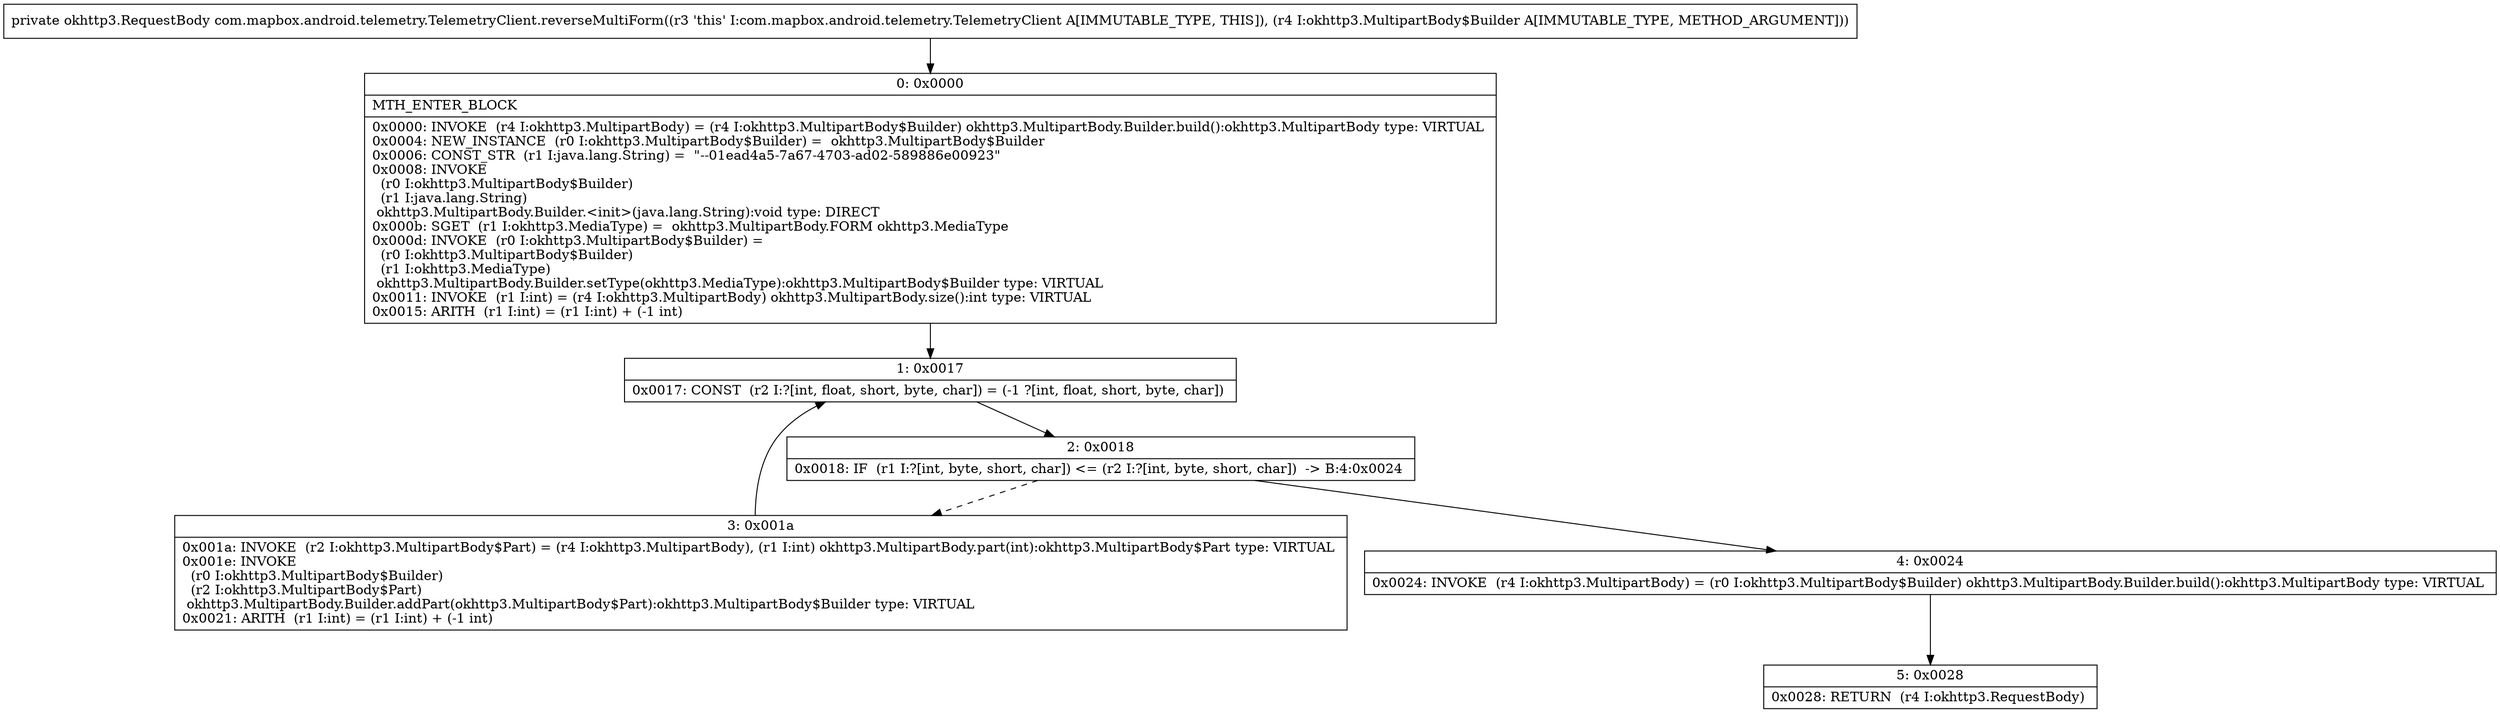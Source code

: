 digraph "CFG forcom.mapbox.android.telemetry.TelemetryClient.reverseMultiForm(Lokhttp3\/MultipartBody$Builder;)Lokhttp3\/RequestBody;" {
Node_0 [shape=record,label="{0\:\ 0x0000|MTH_ENTER_BLOCK\l|0x0000: INVOKE  (r4 I:okhttp3.MultipartBody) = (r4 I:okhttp3.MultipartBody$Builder) okhttp3.MultipartBody.Builder.build():okhttp3.MultipartBody type: VIRTUAL \l0x0004: NEW_INSTANCE  (r0 I:okhttp3.MultipartBody$Builder) =  okhttp3.MultipartBody$Builder \l0x0006: CONST_STR  (r1 I:java.lang.String) =  \"\-\-01ead4a5\-7a67\-4703\-ad02\-589886e00923\" \l0x0008: INVOKE  \l  (r0 I:okhttp3.MultipartBody$Builder)\l  (r1 I:java.lang.String)\l okhttp3.MultipartBody.Builder.\<init\>(java.lang.String):void type: DIRECT \l0x000b: SGET  (r1 I:okhttp3.MediaType) =  okhttp3.MultipartBody.FORM okhttp3.MediaType \l0x000d: INVOKE  (r0 I:okhttp3.MultipartBody$Builder) = \l  (r0 I:okhttp3.MultipartBody$Builder)\l  (r1 I:okhttp3.MediaType)\l okhttp3.MultipartBody.Builder.setType(okhttp3.MediaType):okhttp3.MultipartBody$Builder type: VIRTUAL \l0x0011: INVOKE  (r1 I:int) = (r4 I:okhttp3.MultipartBody) okhttp3.MultipartBody.size():int type: VIRTUAL \l0x0015: ARITH  (r1 I:int) = (r1 I:int) + (\-1 int) \l}"];
Node_1 [shape=record,label="{1\:\ 0x0017|0x0017: CONST  (r2 I:?[int, float, short, byte, char]) = (\-1 ?[int, float, short, byte, char]) \l}"];
Node_2 [shape=record,label="{2\:\ 0x0018|0x0018: IF  (r1 I:?[int, byte, short, char]) \<= (r2 I:?[int, byte, short, char])  \-\> B:4:0x0024 \l}"];
Node_3 [shape=record,label="{3\:\ 0x001a|0x001a: INVOKE  (r2 I:okhttp3.MultipartBody$Part) = (r4 I:okhttp3.MultipartBody), (r1 I:int) okhttp3.MultipartBody.part(int):okhttp3.MultipartBody$Part type: VIRTUAL \l0x001e: INVOKE  \l  (r0 I:okhttp3.MultipartBody$Builder)\l  (r2 I:okhttp3.MultipartBody$Part)\l okhttp3.MultipartBody.Builder.addPart(okhttp3.MultipartBody$Part):okhttp3.MultipartBody$Builder type: VIRTUAL \l0x0021: ARITH  (r1 I:int) = (r1 I:int) + (\-1 int) \l}"];
Node_4 [shape=record,label="{4\:\ 0x0024|0x0024: INVOKE  (r4 I:okhttp3.MultipartBody) = (r0 I:okhttp3.MultipartBody$Builder) okhttp3.MultipartBody.Builder.build():okhttp3.MultipartBody type: VIRTUAL \l}"];
Node_5 [shape=record,label="{5\:\ 0x0028|0x0028: RETURN  (r4 I:okhttp3.RequestBody) \l}"];
MethodNode[shape=record,label="{private okhttp3.RequestBody com.mapbox.android.telemetry.TelemetryClient.reverseMultiForm((r3 'this' I:com.mapbox.android.telemetry.TelemetryClient A[IMMUTABLE_TYPE, THIS]), (r4 I:okhttp3.MultipartBody$Builder A[IMMUTABLE_TYPE, METHOD_ARGUMENT])) }"];
MethodNode -> Node_0;
Node_0 -> Node_1;
Node_1 -> Node_2;
Node_2 -> Node_3[style=dashed];
Node_2 -> Node_4;
Node_3 -> Node_1;
Node_4 -> Node_5;
}

